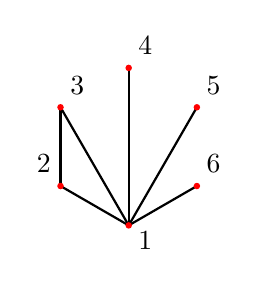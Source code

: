 % polymake for vecchia
% Fri May 23 16:11:19 2025
% unnamed

\begin{tikzpicture}[scale = 1,
                    color = {lightgray}]


  % DEF COORDINATES
  \coordinate (v0_unnamed__1) at (0.0, -1.0, -0);
  \coordinate (v1_unnamed__1) at (-0.866, -0.5, -0);
  \coordinate (v2_unnamed__1) at (-0.866, 0.5, 0);
  \coordinate (v3_unnamed__1) at (0.0, 1.0, 0);
  \coordinate (v4_unnamed__1) at (0.866, 0.5, 0);
  \coordinate (v5_unnamed__1) at (0.866, -0.5, -0);


  % VERTEXCOLOR
  \definecolor{vertexcolor_unnamed__1}{rgb}{ 1 0 0 }

  % DEF VERTEXSTYLES
  \tikzstyle{vertexstyle_unnamed__1_0} = [circle, scale=0.25, fill=vertexcolor_unnamed__1,label={[text=black, below right, align=left]:1},]
  \tikzstyle{vertexstyle_unnamed__1_1} = [circle, scale=0.25, fill=vertexcolor_unnamed__1,label={[text=black, above left, align=left]:2},]
  \tikzstyle{vertexstyle_unnamed__1_2} = [circle, scale=0.25, fill=vertexcolor_unnamed__1,label={[text=black, above right, align=left]:3},]
  \tikzstyle{vertexstyle_unnamed__1_3} = [circle, scale=0.25, fill=vertexcolor_unnamed__1,label={[text=black, above right, align=left]:4},]
  \tikzstyle{vertexstyle_unnamed__1_4} = [circle, scale=0.25, fill=vertexcolor_unnamed__1,label={[text=black, above right, align=left]:5},]
  \tikzstyle{vertexstyle_unnamed__1_5} = [circle, scale=0.25, fill=vertexcolor_unnamed__1,label={[text=black, above right, align=left]:6},]

  % EDGECOLOR
  \definecolor{edgecolor_unnamed__1}{rgb}{ 0 0 0 }
  \tikzstyle{edgestyle_unnamed__1} = [thick,color=edgecolor_unnamed__1]

  % EDGES

  \foreach \i/\k in {1/0,2/1,2/0, 3/0,4/0,5/0} {
   \draw[edgestyle_unnamed__1] (v\i_unnamed__1) -- (v\k_unnamed__1);
  }
  
  % POINTS
  \foreach \i in {3,2,4,1,5,0} {
    \node at (v\i_unnamed__1) [vertexstyle_unnamed__1_\i] {};
  }


\end{tikzpicture}
